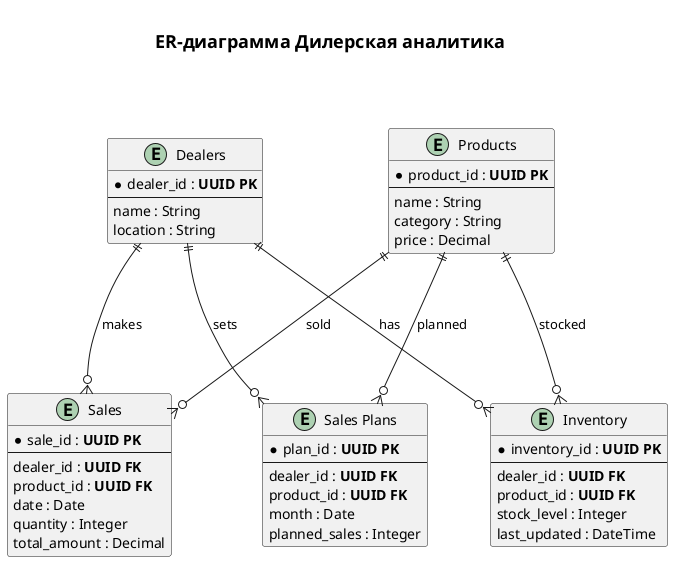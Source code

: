 @startuml

title \n= ER-диаграмма Дилерская аналитика\n\n\n

entity "Dealers" as Dealers {
  * dealer_id : **UUID PK**
  ---
  name : String
  location : String
}

entity "Products" as Products {
  * product_id : **UUID PK**
  ---
  name : String
  category : String
  price : Decimal
}

entity "Sales" as Sales {
  * sale_id : **UUID PK**
  ---
  dealer_id : **UUID FK**
  product_id : **UUID FK**
  date : Date
  quantity : Integer
  total_amount : Decimal
}

entity "Inventory" as Inventory {
  * inventory_id : **UUID PK**
  ---
  dealer_id : **UUID FK**
  product_id : **UUID FK**
  stock_level : Integer
  last_updated : DateTime
}

entity "Sales Plans" as SalesPlans {
  * plan_id : **UUID PK**
  ---
  dealer_id : **UUID FK**
  product_id : **UUID FK**
  month : Date
  planned_sales : Integer
}

Dealers ||---o{ Sales : "makes"
Products ||---o{ Sales : "sold"
Dealers ||---o{ Inventory : "has"
Products ||---o{ Inventory : "stocked"
Dealers ||---o{ SalesPlans : "sets"
Products ||---o{ SalesPlans : "planned"

' Display settings
skinparam entity {
    BackgroundColor #E0E0E0
    BorderColor #000000
}
skinparam rectangle {
    BackgroundColor #FFFFFF
}

@enduml
